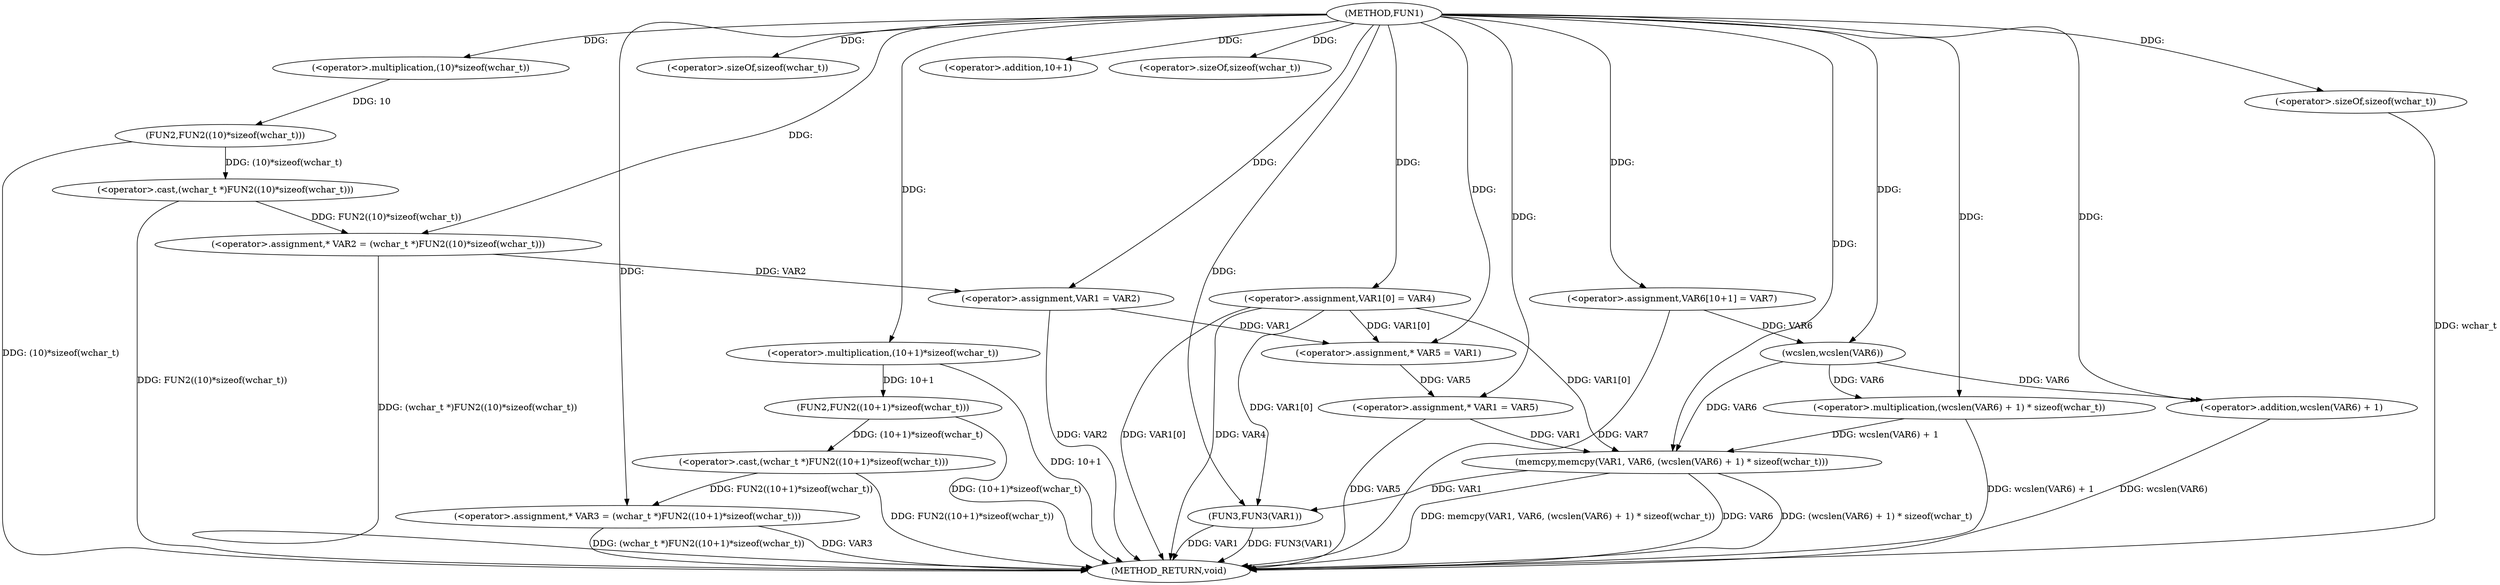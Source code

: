 digraph FUN1 {  
"1000100" [label = "(METHOD,FUN1)" ]
"1000159" [label = "(METHOD_RETURN,void)" ]
"1000104" [label = "(<operator>.assignment,* VAR2 = (wchar_t *)FUN2((10)*sizeof(wchar_t)))" ]
"1000106" [label = "(<operator>.cast,(wchar_t *)FUN2((10)*sizeof(wchar_t)))" ]
"1000108" [label = "(FUN2,FUN2((10)*sizeof(wchar_t)))" ]
"1000109" [label = "(<operator>.multiplication,(10)*sizeof(wchar_t))" ]
"1000111" [label = "(<operator>.sizeOf,sizeof(wchar_t))" ]
"1000114" [label = "(<operator>.assignment,* VAR3 = (wchar_t *)FUN2((10+1)*sizeof(wchar_t)))" ]
"1000116" [label = "(<operator>.cast,(wchar_t *)FUN2((10+1)*sizeof(wchar_t)))" ]
"1000118" [label = "(FUN2,FUN2((10+1)*sizeof(wchar_t)))" ]
"1000119" [label = "(<operator>.multiplication,(10+1)*sizeof(wchar_t))" ]
"1000120" [label = "(<operator>.addition,10+1)" ]
"1000123" [label = "(<operator>.sizeOf,sizeof(wchar_t))" ]
"1000125" [label = "(<operator>.assignment,VAR1 = VAR2)" ]
"1000128" [label = "(<operator>.assignment,VAR1[0] = VAR4)" ]
"1000135" [label = "(<operator>.assignment,* VAR5 = VAR1)" ]
"1000139" [label = "(<operator>.assignment,* VAR1 = VAR5)" ]
"1000144" [label = "(<operator>.assignment,VAR6[10+1] = VAR7)" ]
"1000147" [label = "(memcpy,memcpy(VAR1, VAR6, (wcslen(VAR6) + 1) * sizeof(wchar_t)))" ]
"1000150" [label = "(<operator>.multiplication,(wcslen(VAR6) + 1) * sizeof(wchar_t))" ]
"1000151" [label = "(<operator>.addition,wcslen(VAR6) + 1)" ]
"1000152" [label = "(wcslen,wcslen(VAR6))" ]
"1000155" [label = "(<operator>.sizeOf,sizeof(wchar_t))" ]
"1000157" [label = "(FUN3,FUN3(VAR1))" ]
  "1000106" -> "1000159"  [ label = "DDG: FUN2((10)*sizeof(wchar_t))"] 
  "1000150" -> "1000159"  [ label = "DDG: wcslen(VAR6) + 1"] 
  "1000157" -> "1000159"  [ label = "DDG: FUN3(VAR1)"] 
  "1000151" -> "1000159"  [ label = "DDG: wcslen(VAR6)"] 
  "1000114" -> "1000159"  [ label = "DDG: VAR3"] 
  "1000147" -> "1000159"  [ label = "DDG: VAR6"] 
  "1000125" -> "1000159"  [ label = "DDG: VAR2"] 
  "1000116" -> "1000159"  [ label = "DDG: FUN2((10+1)*sizeof(wchar_t))"] 
  "1000147" -> "1000159"  [ label = "DDG: (wcslen(VAR6) + 1) * sizeof(wchar_t)"] 
  "1000118" -> "1000159"  [ label = "DDG: (10+1)*sizeof(wchar_t)"] 
  "1000144" -> "1000159"  [ label = "DDG: VAR7"] 
  "1000128" -> "1000159"  [ label = "DDG: VAR4"] 
  "1000139" -> "1000159"  [ label = "DDG: VAR5"] 
  "1000128" -> "1000159"  [ label = "DDG: VAR1[0]"] 
  "1000157" -> "1000159"  [ label = "DDG: VAR1"] 
  "1000119" -> "1000159"  [ label = "DDG: 10+1"] 
  "1000155" -> "1000159"  [ label = "DDG: wchar_t"] 
  "1000147" -> "1000159"  [ label = "DDG: memcpy(VAR1, VAR6, (wcslen(VAR6) + 1) * sizeof(wchar_t))"] 
  "1000114" -> "1000159"  [ label = "DDG: (wchar_t *)FUN2((10+1)*sizeof(wchar_t))"] 
  "1000104" -> "1000159"  [ label = "DDG: (wchar_t *)FUN2((10)*sizeof(wchar_t))"] 
  "1000108" -> "1000159"  [ label = "DDG: (10)*sizeof(wchar_t)"] 
  "1000106" -> "1000104"  [ label = "DDG: FUN2((10)*sizeof(wchar_t))"] 
  "1000100" -> "1000104"  [ label = "DDG: "] 
  "1000108" -> "1000106"  [ label = "DDG: (10)*sizeof(wchar_t)"] 
  "1000109" -> "1000108"  [ label = "DDG: 10"] 
  "1000100" -> "1000109"  [ label = "DDG: "] 
  "1000100" -> "1000111"  [ label = "DDG: "] 
  "1000116" -> "1000114"  [ label = "DDG: FUN2((10+1)*sizeof(wchar_t))"] 
  "1000100" -> "1000114"  [ label = "DDG: "] 
  "1000118" -> "1000116"  [ label = "DDG: (10+1)*sizeof(wchar_t)"] 
  "1000119" -> "1000118"  [ label = "DDG: 10+1"] 
  "1000100" -> "1000119"  [ label = "DDG: "] 
  "1000100" -> "1000120"  [ label = "DDG: "] 
  "1000100" -> "1000123"  [ label = "DDG: "] 
  "1000104" -> "1000125"  [ label = "DDG: VAR2"] 
  "1000100" -> "1000125"  [ label = "DDG: "] 
  "1000100" -> "1000128"  [ label = "DDG: "] 
  "1000125" -> "1000135"  [ label = "DDG: VAR1"] 
  "1000128" -> "1000135"  [ label = "DDG: VAR1[0]"] 
  "1000100" -> "1000135"  [ label = "DDG: "] 
  "1000135" -> "1000139"  [ label = "DDG: VAR5"] 
  "1000100" -> "1000139"  [ label = "DDG: "] 
  "1000100" -> "1000144"  [ label = "DDG: "] 
  "1000139" -> "1000147"  [ label = "DDG: VAR1"] 
  "1000128" -> "1000147"  [ label = "DDG: VAR1[0]"] 
  "1000100" -> "1000147"  [ label = "DDG: "] 
  "1000152" -> "1000147"  [ label = "DDG: VAR6"] 
  "1000150" -> "1000147"  [ label = "DDG: wcslen(VAR6) + 1"] 
  "1000152" -> "1000150"  [ label = "DDG: VAR6"] 
  "1000100" -> "1000150"  [ label = "DDG: "] 
  "1000152" -> "1000151"  [ label = "DDG: VAR6"] 
  "1000144" -> "1000152"  [ label = "DDG: VAR6"] 
  "1000100" -> "1000152"  [ label = "DDG: "] 
  "1000100" -> "1000151"  [ label = "DDG: "] 
  "1000100" -> "1000155"  [ label = "DDG: "] 
  "1000128" -> "1000157"  [ label = "DDG: VAR1[0]"] 
  "1000147" -> "1000157"  [ label = "DDG: VAR1"] 
  "1000100" -> "1000157"  [ label = "DDG: "] 
}
